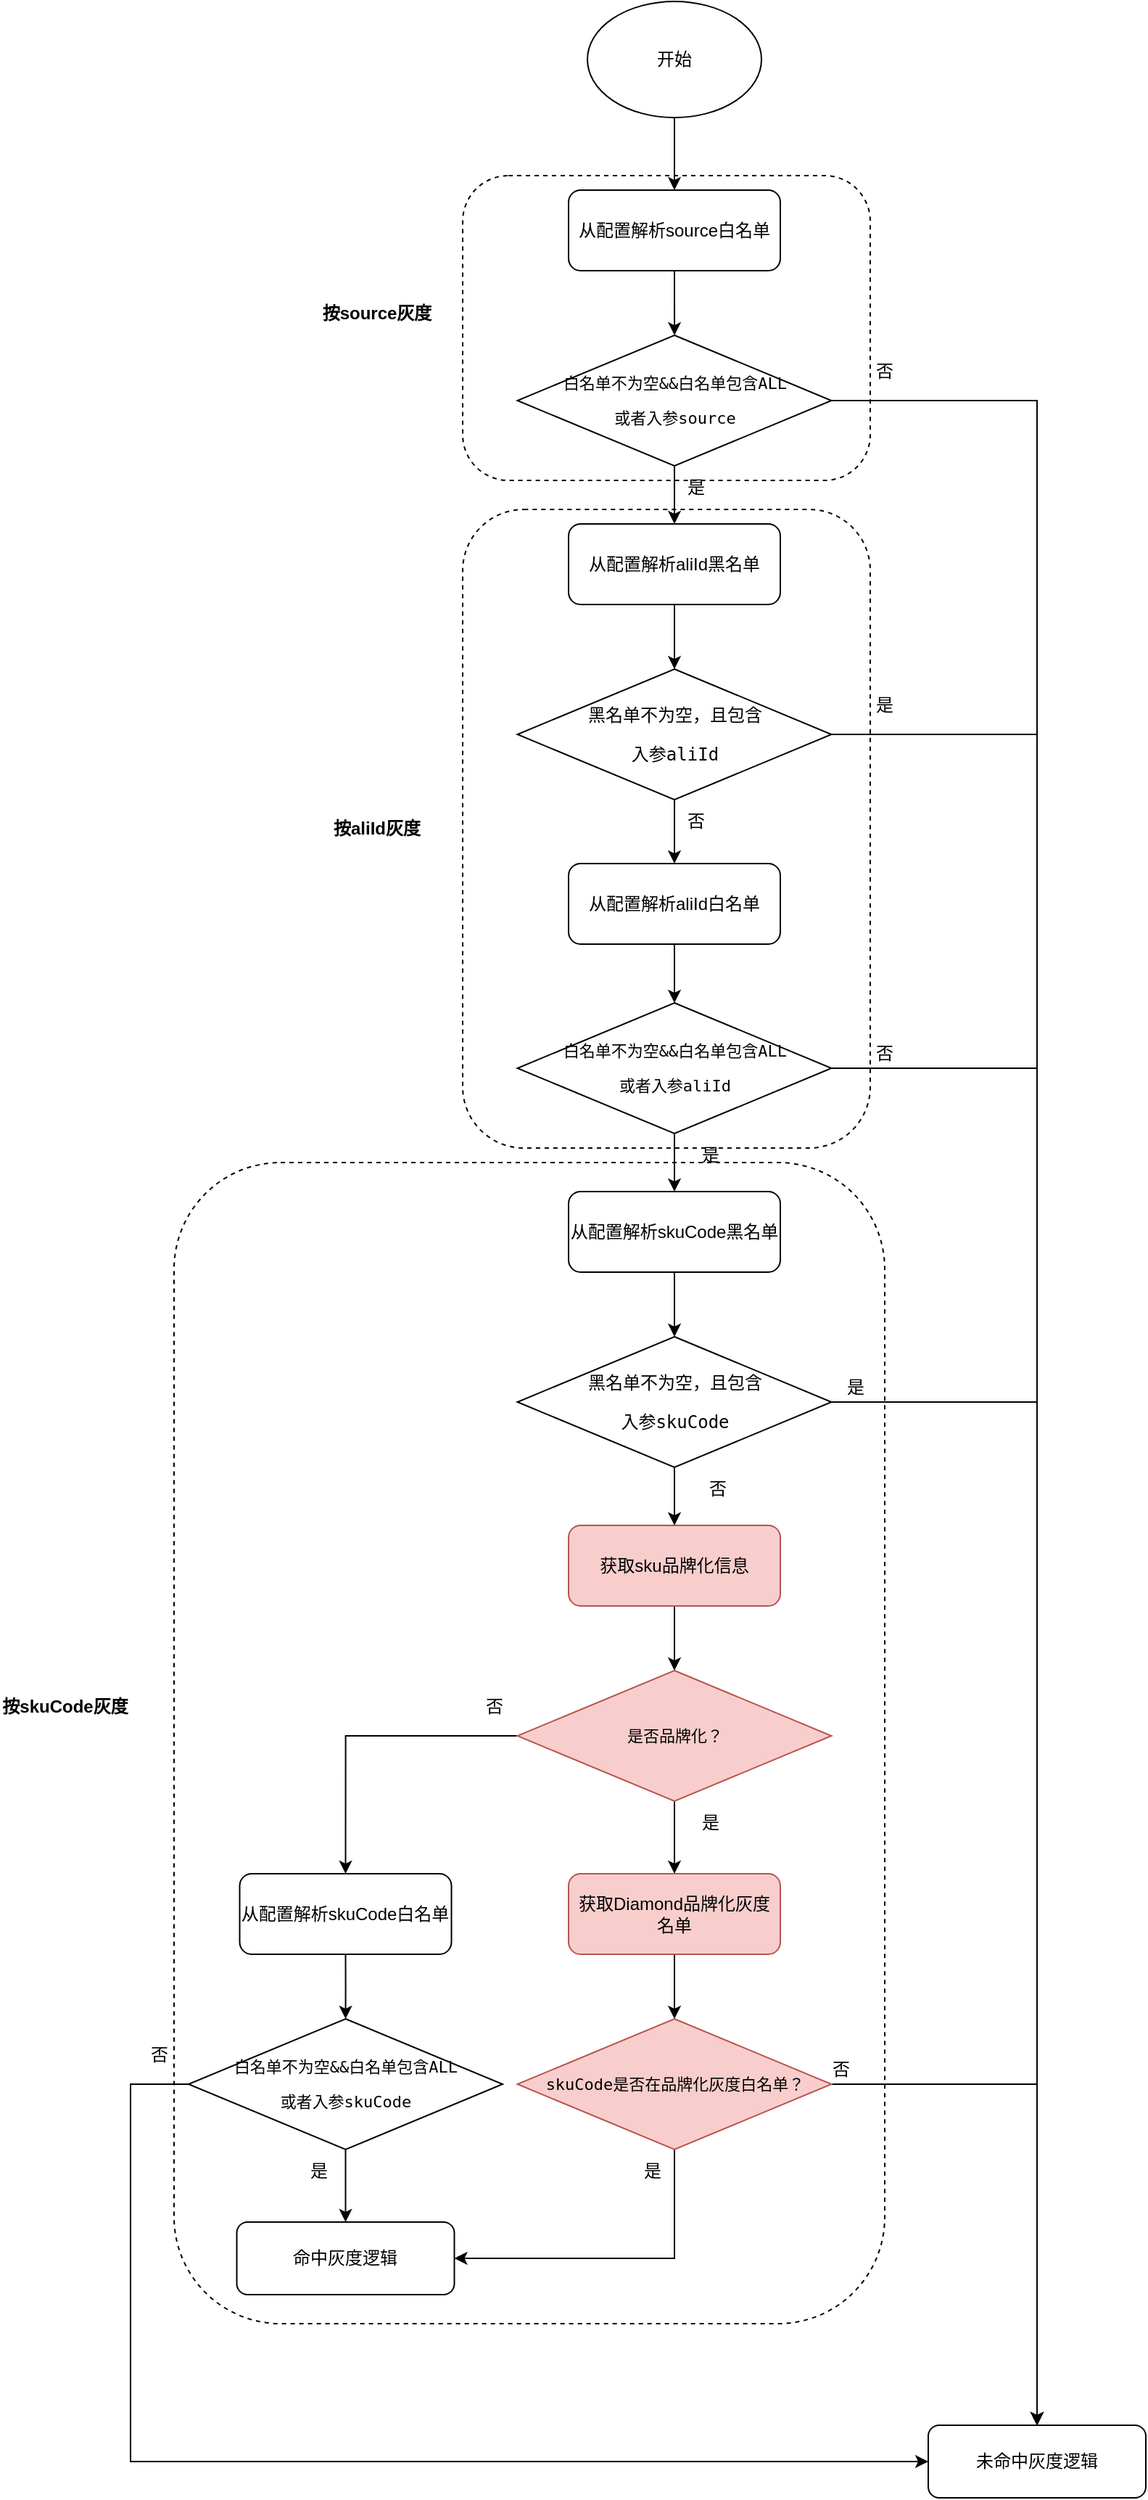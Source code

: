 <mxfile version="27.0.6">
  <diagram name="第 1 页" id="TPPGtjHfXh9HnJe1UCOh">
    <mxGraphModel dx="2125" dy="706" grid="1" gridSize="10" guides="1" tooltips="1" connect="1" arrows="1" fold="1" page="1" pageScale="1" pageWidth="827" pageHeight="1169" math="0" shadow="0">
      <root>
        <mxCell id="0" />
        <mxCell id="1" parent="0" />
        <mxCell id="cltNmSNRFCDmhToncjLq-89" value="" style="rounded=1;whiteSpace=wrap;html=1;fillColor=none;dashed=1;" parent="1" vertex="1">
          <mxGeometry x="10" y="1960" width="490" height="800" as="geometry" />
        </mxCell>
        <mxCell id="cltNmSNRFCDmhToncjLq-56" style="edgeStyle=orthogonalEdgeStyle;rounded=0;orthogonalLoop=1;jettySize=auto;html=1;exitX=0.5;exitY=1;exitDx=0;exitDy=0;entryX=0.5;entryY=0;entryDx=0;entryDy=0;" parent="1" source="cltNmSNRFCDmhToncjLq-1" target="cltNmSNRFCDmhToncjLq-35" edge="1">
          <mxGeometry relative="1" as="geometry" />
        </mxCell>
        <mxCell id="cltNmSNRFCDmhToncjLq-1" value="开始" style="ellipse;whiteSpace=wrap;html=1;fillColor=none;" parent="1" vertex="1">
          <mxGeometry x="295" y="1160" width="120" height="80" as="geometry" />
        </mxCell>
        <mxCell id="cltNmSNRFCDmhToncjLq-8" style="edgeStyle=orthogonalEdgeStyle;rounded=0;orthogonalLoop=1;jettySize=auto;html=1;exitX=0.5;exitY=1;exitDx=0;exitDy=0;entryX=0.5;entryY=0;entryDx=0;entryDy=0;" parent="1" edge="1">
          <mxGeometry relative="1" as="geometry">
            <mxPoint x="340" y="380" as="sourcePoint" />
          </mxGeometry>
        </mxCell>
        <mxCell id="cltNmSNRFCDmhToncjLq-15" style="edgeStyle=orthogonalEdgeStyle;rounded=0;orthogonalLoop=1;jettySize=auto;html=1;exitX=0.5;exitY=1;exitDx=0;exitDy=0;entryX=0.5;entryY=0;entryDx=0;entryDy=0;" parent="1" edge="1">
          <mxGeometry relative="1" as="geometry">
            <mxPoint x="340" y="545" as="sourcePoint" />
          </mxGeometry>
        </mxCell>
        <mxCell id="cltNmSNRFCDmhToncjLq-19" style="edgeStyle=orthogonalEdgeStyle;rounded=0;orthogonalLoop=1;jettySize=auto;html=1;exitX=0.5;exitY=1;exitDx=0;exitDy=0;entryX=0.5;entryY=0;entryDx=0;entryDy=0;" parent="1" edge="1">
          <mxGeometry relative="1" as="geometry">
            <mxPoint x="340" y="655" as="sourcePoint" />
          </mxGeometry>
        </mxCell>
        <mxCell id="cltNmSNRFCDmhToncjLq-21" style="edgeStyle=orthogonalEdgeStyle;rounded=0;orthogonalLoop=1;jettySize=auto;html=1;exitX=0.5;exitY=1;exitDx=0;exitDy=0;entryX=0.5;entryY=0;entryDx=0;entryDy=0;" parent="1" edge="1">
          <mxGeometry relative="1" as="geometry">
            <mxPoint x="340" y="790" as="sourcePoint" />
          </mxGeometry>
        </mxCell>
        <mxCell id="cltNmSNRFCDmhToncjLq-23" style="edgeStyle=orthogonalEdgeStyle;rounded=0;orthogonalLoop=1;jettySize=auto;html=1;exitX=0.5;exitY=1;exitDx=0;exitDy=0;entryX=0.5;entryY=0;entryDx=0;entryDy=0;" parent="1" edge="1">
          <mxGeometry relative="1" as="geometry">
            <mxPoint x="340" y="895.5" as="sourcePoint" />
          </mxGeometry>
        </mxCell>
        <mxCell id="cltNmSNRFCDmhToncjLq-32" style="edgeStyle=orthogonalEdgeStyle;rounded=0;orthogonalLoop=1;jettySize=auto;html=1;exitX=0.5;exitY=1;exitDx=0;exitDy=0;entryX=0.5;entryY=0;entryDx=0;entryDy=0;" parent="1" edge="1">
          <mxGeometry relative="1" as="geometry">
            <mxPoint x="340" y="1020" as="sourcePoint" />
          </mxGeometry>
        </mxCell>
        <mxCell id="cltNmSNRFCDmhToncjLq-25" value="命中灰度逻辑" style="rounded=1;whiteSpace=wrap;html=1;fillColor=none;strokeColor=default;" parent="1" vertex="1">
          <mxGeometry x="53.25" y="2690" width="150" height="50" as="geometry" />
        </mxCell>
        <mxCell id="cltNmSNRFCDmhToncjLq-33" style="edgeStyle=orthogonalEdgeStyle;rounded=0;orthogonalLoop=1;jettySize=auto;html=1;exitX=0.5;exitY=1;exitDx=0;exitDy=0;entryX=0.5;entryY=0;entryDx=0;entryDy=0;" parent="1" edge="1">
          <mxGeometry relative="1" as="geometry">
            <mxPoint x="351.5" y="1160" as="targetPoint" />
          </mxGeometry>
        </mxCell>
        <mxCell id="cltNmSNRFCDmhToncjLq-57" style="edgeStyle=orthogonalEdgeStyle;rounded=0;orthogonalLoop=1;jettySize=auto;html=1;exitX=0.5;exitY=1;exitDx=0;exitDy=0;" parent="1" source="cltNmSNRFCDmhToncjLq-35" target="cltNmSNRFCDmhToncjLq-39" edge="1">
          <mxGeometry relative="1" as="geometry" />
        </mxCell>
        <mxCell id="cltNmSNRFCDmhToncjLq-35" value="从配置解析source白名单" style="rounded=1;whiteSpace=wrap;html=1;fillColor=none;" parent="1" vertex="1">
          <mxGeometry x="282" y="1290" width="146" height="55.5" as="geometry" />
        </mxCell>
        <mxCell id="cltNmSNRFCDmhToncjLq-58" style="edgeStyle=orthogonalEdgeStyle;rounded=0;orthogonalLoop=1;jettySize=auto;html=1;exitX=0.5;exitY=1;exitDx=0;exitDy=0;entryX=0.5;entryY=0;entryDx=0;entryDy=0;" parent="1" source="cltNmSNRFCDmhToncjLq-39" target="cltNmSNRFCDmhToncjLq-44" edge="1">
          <mxGeometry relative="1" as="geometry" />
        </mxCell>
        <mxCell id="cltNmSNRFCDmhToncjLq-72" style="edgeStyle=orthogonalEdgeStyle;rounded=0;orthogonalLoop=1;jettySize=auto;html=1;exitX=1;exitY=0.5;exitDx=0;exitDy=0;" parent="1" source="cltNmSNRFCDmhToncjLq-39" target="cltNmSNRFCDmhToncjLq-71" edge="1">
          <mxGeometry relative="1" as="geometry" />
        </mxCell>
        <mxCell id="cltNmSNRFCDmhToncjLq-39" value="&lt;pre&gt;&lt;pre&gt;&lt;font&gt;白名单不为空&amp;amp;&amp;amp;白名单包含ALL&lt;/font&gt;&lt;/pre&gt;&lt;pre&gt;&lt;font&gt;或者&lt;/font&gt;入参source&lt;/pre&gt;&lt;/pre&gt;" style="rhombus;whiteSpace=wrap;html=1;fillColor=none;verticalAlign=middle;horizontal=1;spacing=0;fontSize=11;" parent="1" vertex="1">
          <mxGeometry x="246.75" y="1390" width="216.5" height="90" as="geometry" />
        </mxCell>
        <mxCell id="cltNmSNRFCDmhToncjLq-60" style="edgeStyle=orthogonalEdgeStyle;rounded=0;orthogonalLoop=1;jettySize=auto;html=1;exitX=0.5;exitY=1;exitDx=0;exitDy=0;entryX=0.5;entryY=0;entryDx=0;entryDy=0;" parent="1" source="cltNmSNRFCDmhToncjLq-44" target="cltNmSNRFCDmhToncjLq-59" edge="1">
          <mxGeometry relative="1" as="geometry" />
        </mxCell>
        <mxCell id="cltNmSNRFCDmhToncjLq-44" value="从配置解析aliId黑名单" style="rounded=1;whiteSpace=wrap;html=1;fillColor=none;" parent="1" vertex="1">
          <mxGeometry x="282" y="1520" width="146" height="55.5" as="geometry" />
        </mxCell>
        <mxCell id="cltNmSNRFCDmhToncjLq-47" value="是" style="text;html=1;align=center;verticalAlign=middle;whiteSpace=wrap;rounded=0;" parent="1" vertex="1">
          <mxGeometry x="450" y="2100" width="60" height="30" as="geometry" />
        </mxCell>
        <mxCell id="cltNmSNRFCDmhToncjLq-63" style="edgeStyle=orthogonalEdgeStyle;rounded=0;orthogonalLoop=1;jettySize=auto;html=1;exitX=0.5;exitY=1;exitDx=0;exitDy=0;entryX=0.5;entryY=0;entryDx=0;entryDy=0;" parent="1" source="cltNmSNRFCDmhToncjLq-48" target="cltNmSNRFCDmhToncjLq-62" edge="1">
          <mxGeometry relative="1" as="geometry" />
        </mxCell>
        <mxCell id="cltNmSNRFCDmhToncjLq-48" value="从配置解析aliId白名单" style="rounded=1;whiteSpace=wrap;html=1;fillColor=none;" parent="1" vertex="1">
          <mxGeometry x="282" y="1754" width="146" height="55.5" as="geometry" />
        </mxCell>
        <mxCell id="cltNmSNRFCDmhToncjLq-51" value="否" style="text;html=1;align=center;verticalAlign=middle;whiteSpace=wrap;rounded=0;" parent="1" vertex="1">
          <mxGeometry x="470" y="1400" width="60" height="30" as="geometry" />
        </mxCell>
        <mxCell id="cltNmSNRFCDmhToncjLq-66" style="edgeStyle=orthogonalEdgeStyle;rounded=0;orthogonalLoop=1;jettySize=auto;html=1;exitX=0.5;exitY=1;exitDx=0;exitDy=0;entryX=0.5;entryY=0;entryDx=0;entryDy=0;" parent="1" source="cltNmSNRFCDmhToncjLq-52" target="cltNmSNRFCDmhToncjLq-65" edge="1">
          <mxGeometry relative="1" as="geometry" />
        </mxCell>
        <mxCell id="cltNmSNRFCDmhToncjLq-52" value="从配置解析skuCode黑名单" style="rounded=1;whiteSpace=wrap;html=1;fillColor=none;" parent="1" vertex="1">
          <mxGeometry x="282" y="1980" width="146" height="55.5" as="geometry" />
        </mxCell>
        <mxCell id="cltNmSNRFCDmhToncjLq-69" style="edgeStyle=orthogonalEdgeStyle;rounded=0;orthogonalLoop=1;jettySize=auto;html=1;exitX=0.5;exitY=1;exitDx=0;exitDy=0;entryX=0.5;entryY=0;entryDx=0;entryDy=0;" parent="1" source="cltNmSNRFCDmhToncjLq-54" target="cltNmSNRFCDmhToncjLq-68" edge="1">
          <mxGeometry relative="1" as="geometry" />
        </mxCell>
        <mxCell id="cltNmSNRFCDmhToncjLq-54" value="获取sku品牌化信息" style="rounded=1;whiteSpace=wrap;html=1;fillColor=#f8cecc;strokeColor=#b85450;" parent="1" vertex="1">
          <mxGeometry x="282" y="2210" width="146" height="55.5" as="geometry" />
        </mxCell>
        <mxCell id="cltNmSNRFCDmhToncjLq-61" style="edgeStyle=orthogonalEdgeStyle;rounded=0;orthogonalLoop=1;jettySize=auto;html=1;exitX=0.5;exitY=1;exitDx=0;exitDy=0;entryX=0.5;entryY=0;entryDx=0;entryDy=0;" parent="1" source="cltNmSNRFCDmhToncjLq-59" target="cltNmSNRFCDmhToncjLq-48" edge="1">
          <mxGeometry relative="1" as="geometry" />
        </mxCell>
        <mxCell id="cltNmSNRFCDmhToncjLq-74" style="edgeStyle=orthogonalEdgeStyle;rounded=0;orthogonalLoop=1;jettySize=auto;html=1;exitX=1;exitY=0.5;exitDx=0;exitDy=0;entryX=0.5;entryY=0;entryDx=0;entryDy=0;" parent="1" source="cltNmSNRFCDmhToncjLq-59" target="cltNmSNRFCDmhToncjLq-71" edge="1">
          <mxGeometry relative="1" as="geometry" />
        </mxCell>
        <mxCell id="cltNmSNRFCDmhToncjLq-59" value="&lt;pre&gt;&lt;pre&gt;&lt;pre style=&quot;font-size: 12px;&quot;&gt;黑名单不为空，且包含&lt;/pre&gt;&lt;pre style=&quot;font-size: 12px;&quot;&gt;入参aliId&lt;/pre&gt;&lt;/pre&gt;&lt;/pre&gt;" style="rhombus;whiteSpace=wrap;html=1;fillColor=none;verticalAlign=middle;horizontal=1;spacing=0;fontSize=11;" parent="1" vertex="1">
          <mxGeometry x="246.75" y="1620" width="216.5" height="90" as="geometry" />
        </mxCell>
        <mxCell id="cltNmSNRFCDmhToncjLq-64" style="edgeStyle=orthogonalEdgeStyle;rounded=0;orthogonalLoop=1;jettySize=auto;html=1;exitX=0.5;exitY=1;exitDx=0;exitDy=0;entryX=0.5;entryY=0;entryDx=0;entryDy=0;" parent="1" source="cltNmSNRFCDmhToncjLq-62" target="cltNmSNRFCDmhToncjLq-52" edge="1">
          <mxGeometry relative="1" as="geometry" />
        </mxCell>
        <mxCell id="cltNmSNRFCDmhToncjLq-76" style="edgeStyle=orthogonalEdgeStyle;rounded=0;orthogonalLoop=1;jettySize=auto;html=1;exitX=1;exitY=0.5;exitDx=0;exitDy=0;entryX=0.5;entryY=0;entryDx=0;entryDy=0;" parent="1" source="cltNmSNRFCDmhToncjLq-62" target="cltNmSNRFCDmhToncjLq-71" edge="1">
          <mxGeometry relative="1" as="geometry" />
        </mxCell>
        <mxCell id="cltNmSNRFCDmhToncjLq-62" value="&lt;pre&gt;&lt;pre&gt;&lt;font&gt;白名单不为空&amp;amp;&amp;amp;白名单包含ALL&lt;/font&gt;&lt;/pre&gt;&lt;pre&gt;&lt;font&gt;或者&lt;/font&gt;入参aliId&lt;/pre&gt;&lt;/pre&gt;" style="rhombus;whiteSpace=wrap;html=1;fillColor=none;verticalAlign=middle;horizontal=1;spacing=0;fontSize=11;" parent="1" vertex="1">
          <mxGeometry x="246.75" y="1850" width="216.5" height="90" as="geometry" />
        </mxCell>
        <mxCell id="cltNmSNRFCDmhToncjLq-67" style="edgeStyle=orthogonalEdgeStyle;rounded=0;orthogonalLoop=1;jettySize=auto;html=1;exitX=0.5;exitY=1;exitDx=0;exitDy=0;entryX=0.5;entryY=0;entryDx=0;entryDy=0;" parent="1" source="cltNmSNRFCDmhToncjLq-65" target="cltNmSNRFCDmhToncjLq-54" edge="1">
          <mxGeometry relative="1" as="geometry" />
        </mxCell>
        <mxCell id="cltNmSNRFCDmhToncjLq-78" style="edgeStyle=orthogonalEdgeStyle;rounded=0;orthogonalLoop=1;jettySize=auto;html=1;exitX=1;exitY=0.5;exitDx=0;exitDy=0;entryX=0.5;entryY=0;entryDx=0;entryDy=0;" parent="1" source="cltNmSNRFCDmhToncjLq-65" target="cltNmSNRFCDmhToncjLq-71" edge="1">
          <mxGeometry relative="1" as="geometry" />
        </mxCell>
        <mxCell id="cltNmSNRFCDmhToncjLq-65" value="&lt;pre&gt;&lt;pre&gt;&lt;pre style=&quot;font-size: 12px;&quot;&gt;黑名单不为空，且包含&lt;/pre&gt;&lt;pre style=&quot;font-size: 12px;&quot;&gt;入参skuCode&lt;/pre&gt;&lt;/pre&gt;&lt;/pre&gt;" style="rhombus;whiteSpace=wrap;html=1;fillColor=none;verticalAlign=middle;horizontal=1;spacing=0;fontSize=11;" parent="1" vertex="1">
          <mxGeometry x="246.75" y="2080" width="216.5" height="90" as="geometry" />
        </mxCell>
        <mxCell id="-BEqLnnBPzUVYCpvK7on-3" style="edgeStyle=orthogonalEdgeStyle;rounded=0;orthogonalLoop=1;jettySize=auto;html=1;exitX=0.5;exitY=1;exitDx=0;exitDy=0;entryX=0.5;entryY=0;entryDx=0;entryDy=0;" parent="1" source="cltNmSNRFCDmhToncjLq-68" edge="1">
          <mxGeometry relative="1" as="geometry">
            <mxPoint x="355" y="2450" as="targetPoint" />
          </mxGeometry>
        </mxCell>
        <mxCell id="fs7yPRjfVtmxLGGkd_jO-7" style="edgeStyle=orthogonalEdgeStyle;rounded=0;orthogonalLoop=1;jettySize=auto;html=1;exitX=0;exitY=0.5;exitDx=0;exitDy=0;entryX=0.5;entryY=0;entryDx=0;entryDy=0;" edge="1" parent="1" source="cltNmSNRFCDmhToncjLq-68" target="-BEqLnnBPzUVYCpvK7on-9">
          <mxGeometry relative="1" as="geometry" />
        </mxCell>
        <mxCell id="cltNmSNRFCDmhToncjLq-68" value="&lt;pre&gt;&lt;pre&gt;是否品牌化？&lt;/pre&gt;&lt;/pre&gt;" style="rhombus;whiteSpace=wrap;html=1;fillColor=#f8cecc;verticalAlign=middle;horizontal=1;spacing=0;fontSize=11;strokeColor=#b85450;" parent="1" vertex="1">
          <mxGeometry x="246.75" y="2310" width="216.5" height="90" as="geometry" />
        </mxCell>
        <mxCell id="cltNmSNRFCDmhToncjLq-71" value="未命中灰度逻辑" style="rounded=1;whiteSpace=wrap;html=1;fillColor=none;strokeColor=default;" parent="1" vertex="1">
          <mxGeometry x="530" y="2830" width="150" height="50" as="geometry" />
        </mxCell>
        <mxCell id="cltNmSNRFCDmhToncjLq-75" value="是" style="text;html=1;align=center;verticalAlign=middle;whiteSpace=wrap;rounded=0;" parent="1" vertex="1">
          <mxGeometry x="470" y="1630" width="60" height="30" as="geometry" />
        </mxCell>
        <mxCell id="cltNmSNRFCDmhToncjLq-77" value="否" style="text;html=1;align=center;verticalAlign=middle;whiteSpace=wrap;rounded=0;" parent="1" vertex="1">
          <mxGeometry x="470" y="1870" width="60" height="30" as="geometry" />
        </mxCell>
        <mxCell id="cltNmSNRFCDmhToncjLq-82" value="否" style="text;html=1;align=center;verticalAlign=middle;whiteSpace=wrap;rounded=0;" parent="1" vertex="1">
          <mxGeometry x="340" y="1710" width="60" height="30" as="geometry" />
        </mxCell>
        <mxCell id="cltNmSNRFCDmhToncjLq-83" value="是" style="text;html=1;align=center;verticalAlign=middle;whiteSpace=wrap;rounded=0;" parent="1" vertex="1">
          <mxGeometry x="340" y="1480" width="60" height="30" as="geometry" />
        </mxCell>
        <mxCell id="cltNmSNRFCDmhToncjLq-84" value="是" style="text;html=1;align=center;verticalAlign=middle;whiteSpace=wrap;rounded=0;" parent="1" vertex="1">
          <mxGeometry x="350" y="1940" width="60" height="30" as="geometry" />
        </mxCell>
        <mxCell id="cltNmSNRFCDmhToncjLq-85" value="是" style="text;html=1;align=center;verticalAlign=middle;whiteSpace=wrap;rounded=0;" parent="1" vertex="1">
          <mxGeometry x="350" y="2400" width="60" height="30" as="geometry" />
        </mxCell>
        <mxCell id="cltNmSNRFCDmhToncjLq-86" value="否" style="text;html=1;align=center;verticalAlign=middle;whiteSpace=wrap;rounded=0;" parent="1" vertex="1">
          <mxGeometry x="355" y="2170" width="60" height="30" as="geometry" />
        </mxCell>
        <mxCell id="cltNmSNRFCDmhToncjLq-87" value="" style="rounded=1;whiteSpace=wrap;html=1;fillColor=none;strokeColor=default;dashed=1;" parent="1" vertex="1">
          <mxGeometry x="209" y="1280" width="281" height="210" as="geometry" />
        </mxCell>
        <mxCell id="cltNmSNRFCDmhToncjLq-88" value="" style="rounded=1;whiteSpace=wrap;html=1;fillColor=none;dashed=1;" parent="1" vertex="1">
          <mxGeometry x="209" y="1510" width="281" height="440" as="geometry" />
        </mxCell>
        <mxCell id="cltNmSNRFCDmhToncjLq-90" value="按source灰度" style="text;html=1;align=center;verticalAlign=middle;whiteSpace=wrap;rounded=0;fontStyle=1" parent="1" vertex="1">
          <mxGeometry x="110" y="1360" width="80" height="30" as="geometry" />
        </mxCell>
        <mxCell id="cltNmSNRFCDmhToncjLq-91" value="按aliId灰度" style="text;html=1;align=center;verticalAlign=middle;whiteSpace=wrap;rounded=0;fontStyle=1" parent="1" vertex="1">
          <mxGeometry x="110" y="1715" width="80" height="30" as="geometry" />
        </mxCell>
        <mxCell id="cltNmSNRFCDmhToncjLq-92" value="按skuCode灰度" style="text;html=1;align=center;verticalAlign=middle;whiteSpace=wrap;rounded=0;fontStyle=1" parent="1" vertex="1">
          <mxGeometry x="-110" y="2320" width="90" height="30" as="geometry" />
        </mxCell>
        <mxCell id="-BEqLnnBPzUVYCpvK7on-7" value="是" style="text;html=1;align=center;verticalAlign=middle;whiteSpace=wrap;rounded=0;" parent="1" vertex="1">
          <mxGeometry x="310" y="2640" width="60" height="30" as="geometry" />
        </mxCell>
        <mxCell id="-BEqLnnBPzUVYCpvK7on-8" value="否" style="text;html=1;align=center;verticalAlign=middle;whiteSpace=wrap;rounded=0;" parent="1" vertex="1">
          <mxGeometry x="201.25" y="2320" width="60" height="30" as="geometry" />
        </mxCell>
        <mxCell id="-BEqLnnBPzUVYCpvK7on-12" style="edgeStyle=orthogonalEdgeStyle;rounded=0;orthogonalLoop=1;jettySize=auto;html=1;exitX=0.5;exitY=1;exitDx=0;exitDy=0;" parent="1" source="-BEqLnnBPzUVYCpvK7on-9" target="-BEqLnnBPzUVYCpvK7on-10" edge="1">
          <mxGeometry relative="1" as="geometry" />
        </mxCell>
        <mxCell id="-BEqLnnBPzUVYCpvK7on-9" value="从配置解析skuCode白名单" style="rounded=1;whiteSpace=wrap;html=1;fillColor=none;" parent="1" vertex="1">
          <mxGeometry x="55.25" y="2450" width="146" height="55.5" as="geometry" />
        </mxCell>
        <mxCell id="-BEqLnnBPzUVYCpvK7on-14" style="edgeStyle=orthogonalEdgeStyle;rounded=0;orthogonalLoop=1;jettySize=auto;html=1;exitX=0.5;exitY=1;exitDx=0;exitDy=0;entryX=0.5;entryY=0;entryDx=0;entryDy=0;" parent="1" source="-BEqLnnBPzUVYCpvK7on-10" target="cltNmSNRFCDmhToncjLq-25" edge="1">
          <mxGeometry relative="1" as="geometry" />
        </mxCell>
        <mxCell id="fs7yPRjfVtmxLGGkd_jO-15" style="edgeStyle=orthogonalEdgeStyle;rounded=0;orthogonalLoop=1;jettySize=auto;html=1;exitX=0;exitY=0.5;exitDx=0;exitDy=0;entryX=0;entryY=0.5;entryDx=0;entryDy=0;" edge="1" parent="1" source="-BEqLnnBPzUVYCpvK7on-10" target="cltNmSNRFCDmhToncjLq-71">
          <mxGeometry relative="1" as="geometry">
            <Array as="points">
              <mxPoint x="-20" y="2595" />
              <mxPoint x="-20" y="2855" />
            </Array>
          </mxGeometry>
        </mxCell>
        <mxCell id="-BEqLnnBPzUVYCpvK7on-10" value="&lt;pre&gt;&lt;pre&gt;&lt;font&gt;白名单不为空&amp;amp;&amp;amp;白名单包含ALL&lt;/font&gt;&lt;/pre&gt;&lt;pre&gt;&lt;font&gt;或者&lt;/font&gt;入参skuCode&lt;/pre&gt;&lt;/pre&gt;" style="rhombus;whiteSpace=wrap;html=1;fillColor=none;verticalAlign=middle;horizontal=1;spacing=0;fontSize=11;" parent="1" vertex="1">
          <mxGeometry x="20" y="2550" width="216.5" height="90" as="geometry" />
        </mxCell>
        <mxCell id="-BEqLnnBPzUVYCpvK7on-18" value="否" style="text;html=1;align=center;verticalAlign=middle;whiteSpace=wrap;rounded=0;" parent="1" vertex="1">
          <mxGeometry x="440" y="2570" width="60" height="30" as="geometry" />
        </mxCell>
        <mxCell id="-BEqLnnBPzUVYCpvK7on-21" value="是" style="text;html=1;align=center;verticalAlign=middle;whiteSpace=wrap;rounded=0;" parent="1" vertex="1">
          <mxGeometry x="80" y="2640" width="60" height="30" as="geometry" />
        </mxCell>
        <mxCell id="fs7yPRjfVtmxLGGkd_jO-9" style="edgeStyle=orthogonalEdgeStyle;rounded=0;orthogonalLoop=1;jettySize=auto;html=1;exitX=0.5;exitY=1;exitDx=0;exitDy=0;entryX=0.5;entryY=0;entryDx=0;entryDy=0;" edge="1" parent="1" source="fs7yPRjfVtmxLGGkd_jO-1" target="fs7yPRjfVtmxLGGkd_jO-5">
          <mxGeometry relative="1" as="geometry" />
        </mxCell>
        <mxCell id="fs7yPRjfVtmxLGGkd_jO-1" value="获取Diamond品牌化灰度名单" style="rounded=1;whiteSpace=wrap;html=1;fillColor=#f8cecc;strokeColor=#b85450;" vertex="1" parent="1">
          <mxGeometry x="282" y="2450" width="146" height="55.5" as="geometry" />
        </mxCell>
        <mxCell id="fs7yPRjfVtmxLGGkd_jO-10" style="edgeStyle=orthogonalEdgeStyle;rounded=0;orthogonalLoop=1;jettySize=auto;html=1;exitX=0.5;exitY=1;exitDx=0;exitDy=0;entryX=1;entryY=0.5;entryDx=0;entryDy=0;" edge="1" parent="1" source="fs7yPRjfVtmxLGGkd_jO-5" target="cltNmSNRFCDmhToncjLq-25">
          <mxGeometry relative="1" as="geometry" />
        </mxCell>
        <mxCell id="fs7yPRjfVtmxLGGkd_jO-13" style="edgeStyle=orthogonalEdgeStyle;rounded=0;orthogonalLoop=1;jettySize=auto;html=1;exitX=1;exitY=0.5;exitDx=0;exitDy=0;entryX=0.5;entryY=0;entryDx=0;entryDy=0;" edge="1" parent="1" source="fs7yPRjfVtmxLGGkd_jO-5" target="cltNmSNRFCDmhToncjLq-71">
          <mxGeometry relative="1" as="geometry" />
        </mxCell>
        <mxCell id="fs7yPRjfVtmxLGGkd_jO-5" value="&lt;pre&gt;&lt;pre&gt;skuCode是否在品牌化灰度白名单？&lt;/pre&gt;&lt;/pre&gt;" style="rhombus;whiteSpace=wrap;html=1;fillColor=#f8cecc;verticalAlign=middle;horizontal=1;spacing=0;fontSize=11;strokeColor=#b85450;" vertex="1" parent="1">
          <mxGeometry x="246.75" y="2550" width="216.5" height="90" as="geometry" />
        </mxCell>
        <mxCell id="fs7yPRjfVtmxLGGkd_jO-14" value="否" style="text;html=1;align=center;verticalAlign=middle;whiteSpace=wrap;rounded=0;" vertex="1" parent="1">
          <mxGeometry x="-30" y="2560" width="60" height="30" as="geometry" />
        </mxCell>
      </root>
    </mxGraphModel>
  </diagram>
</mxfile>
